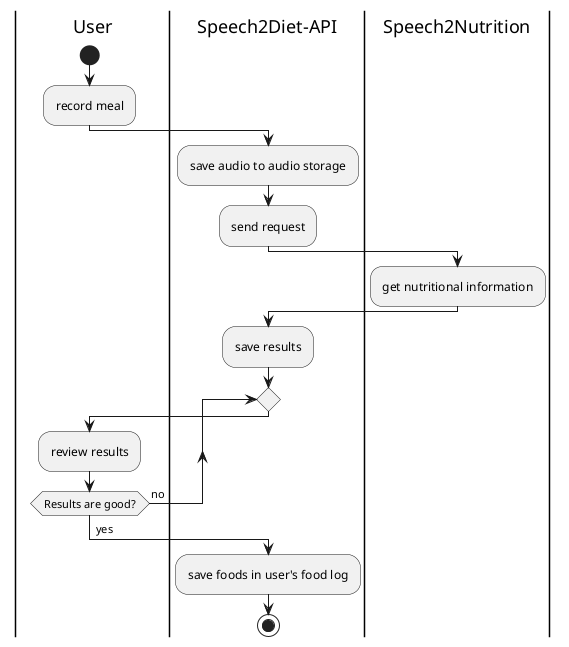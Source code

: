 @startuml foodlog-activity-diagram
skinparam padding 2

|User|
start
:record meal;

|Speech2Diet-API|
:save audio to audio storage;
:send request;

|Speech2Nutrition|
:get nutritional information;

|Speech2Diet-API|
:save results;

repeat
  |User|
  :review results;
repeat while (Results are good?) is (no)
->yes;
|Speech2Diet-API|
:save foods in user's food log;
stop

@enduml